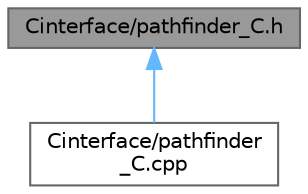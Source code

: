 digraph "Cinterface/pathfinder_C.h"
{
 // LATEX_PDF_SIZE
  bgcolor="transparent";
  edge [fontname=Helvetica,fontsize=10,labelfontname=Helvetica,labelfontsize=10];
  node [fontname=Helvetica,fontsize=10,shape=box,height=0.2,width=0.4];
  Node1 [label="Cinterface/pathfinder_C.h",height=0.2,width=0.4,color="gray40", fillcolor="grey60", style="filled", fontcolor="black",tooltip="Header file for C Interface pathfinding functionality."];
  Node1 -> Node2 [dir="back",color="steelblue1",style="solid"];
  Node2 [label="Cinterface/pathfinder\l_C.cpp",height=0.2,width=0.4,color="grey40", fillcolor="white", style="filled",URL="$a00422.html",tooltip=" "];
}
